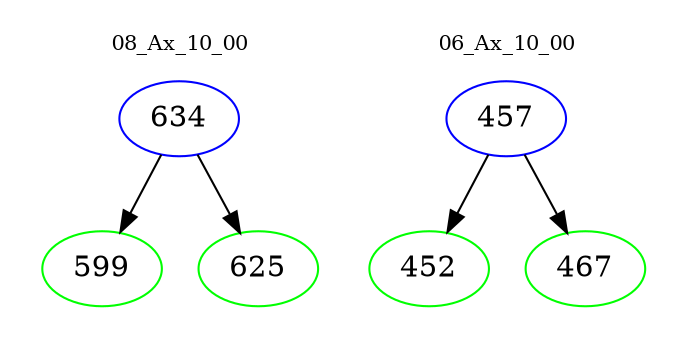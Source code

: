 digraph{
subgraph cluster_0 {
color = white
label = "08_Ax_10_00";
fontsize=10;
T0_634 [label="634", color="blue"]
T0_634 -> T0_599 [color="black"]
T0_599 [label="599", color="green"]
T0_634 -> T0_625 [color="black"]
T0_625 [label="625", color="green"]
}
subgraph cluster_1 {
color = white
label = "06_Ax_10_00";
fontsize=10;
T1_457 [label="457", color="blue"]
T1_457 -> T1_452 [color="black"]
T1_452 [label="452", color="green"]
T1_457 -> T1_467 [color="black"]
T1_467 [label="467", color="green"]
}
}

